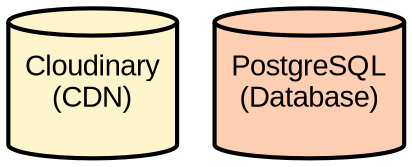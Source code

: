 digraph INFRA {
  node [ color = "black", fillcolor = "#E6E6E6", height =1, style = "filled,bold,rounded", fontname = "Arial" ];
  "Cloudinary" [ label = "Cloudinary
(CDN)", shape =cylinder, fillcolor = "#FFF5CD" ];
  "PostgreSQL" [ label = "PostgreSQL
(Database)", shape =cylinder, fillcolor = "#FFCFB3" ];
}
